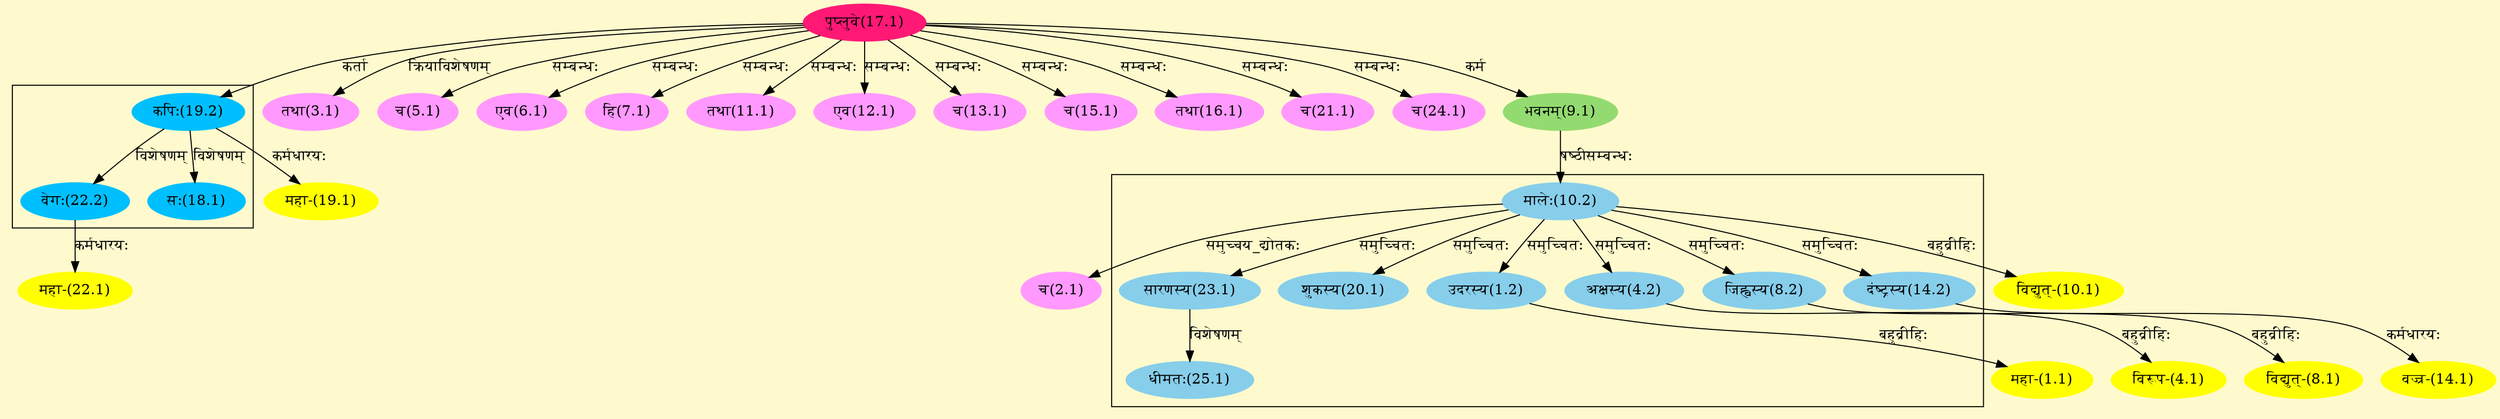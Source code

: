 digraph G{
rankdir=BT;
 compound=true;
 bgcolor="lemonchiffon1";

subgraph cluster_1{
Node1_2 [style=filled, color="#87CEEB" label = "उदरस्य(1.2)"]
Node10_2 [style=filled, color="#87CEEB" label = "मालेः(10.2)"]
Node4_2 [style=filled, color="#87CEEB" label = "अक्षस्य(4.2)"]
Node8_2 [style=filled, color="#87CEEB" label = "जिह्वस्य(8.2)"]
Node14_2 [style=filled, color="#87CEEB" label = "दंष्ट्रस्य(14.2)"]
Node20_1 [style=filled, color="#87CEEB" label = "शुकस्य(20.1)"]
Node23_1 [style=filled, color="#87CEEB" label = "सारणस्य(23.1)"]
Node25_1 [style=filled, color="#87CEEB" label = "धीमतः(25.1)"]

}

subgraph cluster_2{
Node18_1 [style=filled, color="#00BFFF" label = "सः(18.1)"]
Node19_2 [style=filled, color="#00BFFF" label = "कपिः(19.2)"]
Node22_2 [style=filled, color="#00BFFF" label = "वेगः(22.2)"]

}
Node1_1 [style=filled, color="#FFFF00" label = "महा-(1.1)"]
Node1_2 [style=filled, color="#87CEEB" label = "उदरस्य(1.2)"]
Node2_1 [style=filled, color="#FF99FF" label = "च(2.1)"]
Node10_2 [style=filled, color="#87CEEB" label = "मालेः(10.2)"]
Node3_1 [style=filled, color="#FF99FF" label = "तथा(3.1)"]
Node17_1 [style=filled, color="#FF1975" label = "पुप्लुवे(17.1)"]
Node4_1 [style=filled, color="#FFFF00" label = "विरूप-(4.1)"]
Node4_2 [style=filled, color="#87CEEB" label = "अक्षस्य(4.2)"]
Node5_1 [style=filled, color="#FF99FF" label = "च(5.1)"]
Node6_1 [style=filled, color="#FF99FF" label = "एव(6.1)"]
Node7_1 [style=filled, color="#FF99FF" label = "हि(7.1)"]
Node8_1 [style=filled, color="#FFFF00" label = "विद्युत्-(8.1)"]
Node8_2 [style=filled, color="#87CEEB" label = "जिह्वस्य(8.2)"]
Node9_1 [style=filled, color="#93DB70" label = "भवनम्(9.1)"]
Node10_1 [style=filled, color="#FFFF00" label = "विद्युत्-(10.1)"]
Node11_1 [style=filled, color="#FF99FF" label = "तथा(11.1)"]
Node12_1 [style=filled, color="#FF99FF" label = "एव(12.1)"]
Node13_1 [style=filled, color="#FF99FF" label = "च(13.1)"]
Node14_1 [style=filled, color="#FFFF00" label = "वज्र-(14.1)"]
Node14_2 [style=filled, color="#87CEEB" label = "दंष्ट्रस्य(14.2)"]
Node15_1 [style=filled, color="#FF99FF" label = "च(15.1)"]
Node16_1 [style=filled, color="#FF99FF" label = "तथा(16.1)"]
Node [style=filled, color="" label = "()"]
Node19_1 [style=filled, color="#FFFF00" label = "महा-(19.1)"]
Node19_2 [style=filled, color="#00BFFF" label = "कपिः(19.2)"]
Node21_1 [style=filled, color="#FF99FF" label = "च(21.1)"]
Node22_1 [style=filled, color="#FFFF00" label = "महा-(22.1)"]
Node22_2 [style=filled, color="#00BFFF" label = "वेगः(22.2)"]
Node24_1 [style=filled, color="#FF99FF" label = "च(24.1)"]
/* Start of Relations section */

Node1_1 -> Node1_2 [  label="बहुव्रीहिः"  dir="back" ]
Node1_2 -> Node10_2 [  label="समुच्चितः"  dir="back" ]
Node2_1 -> Node10_2 [  label="समुच्चय_द्योतकः"  dir="back" ]
Node3_1 -> Node17_1 [  label="क्रियाविशेषणम्"  dir="back" ]
Node4_1 -> Node4_2 [  label="बहुव्रीहिः"  dir="back" ]
Node4_2 -> Node10_2 [  label="समुच्चितः"  dir="back" ]
Node5_1 -> Node17_1 [  label="सम्बन्धः"  dir="back" ]
Node6_1 -> Node17_1 [  label="सम्बन्धः"  dir="back" ]
Node7_1 -> Node17_1 [  label="सम्बन्धः"  dir="back" ]
Node8_1 -> Node8_2 [  label="बहुव्रीहिः"  dir="back" ]
Node8_2 -> Node10_2 [  label="समुच्चितः"  dir="back" ]
Node9_1 -> Node17_1 [  label="कर्म"  dir="back" ]
Node10_1 -> Node10_2 [  label="बहुव्रीहिः"  dir="back" ]
Node10_2 -> Node9_1 [  label="षष्ठीसम्बन्धः"  dir="back" ]
Node11_1 -> Node17_1 [  label="सम्बन्धः"  dir="back" ]
Node12_1 -> Node17_1 [  label="सम्बन्धः"  dir="back" ]
Node13_1 -> Node17_1 [  label="सम्बन्धः"  dir="back" ]
Node14_1 -> Node14_2 [  label="कर्मधारयः"  dir="back" ]
Node14_2 -> Node10_2 [  label="समुच्चितः"  dir="back" ]
Node15_1 -> Node17_1 [  label="सम्बन्धः"  dir="back" ]
Node16_1 -> Node17_1 [  label="सम्बन्धः"  dir="back" ]
Node18_1 -> Node19_2 [  label="विशेषणम्"  dir="back" ]
Node19_1 -> Node19_2 [  label="कर्मधारयः"  dir="back" ]
Node19_2 -> Node17_1 [  label="कर्ता"  dir="back" ]
Node20_1 -> Node10_2 [  label="समुच्चितः"  dir="back" ]
Node21_1 -> Node17_1 [  label="सम्बन्धः"  dir="back" ]
Node22_1 -> Node22_2 [  label="कर्मधारयः"  dir="back" ]
Node22_2 -> Node19_2 [  label="विशेषणम्"  dir="back" ]
Node23_1 -> Node10_2 [  label="समुच्चितः"  dir="back" ]
Node24_1 -> Node17_1 [  label="सम्बन्धः"  dir="back" ]
Node25_1 -> Node23_1 [  label="विशेषणम्"  dir="back" ]
}
